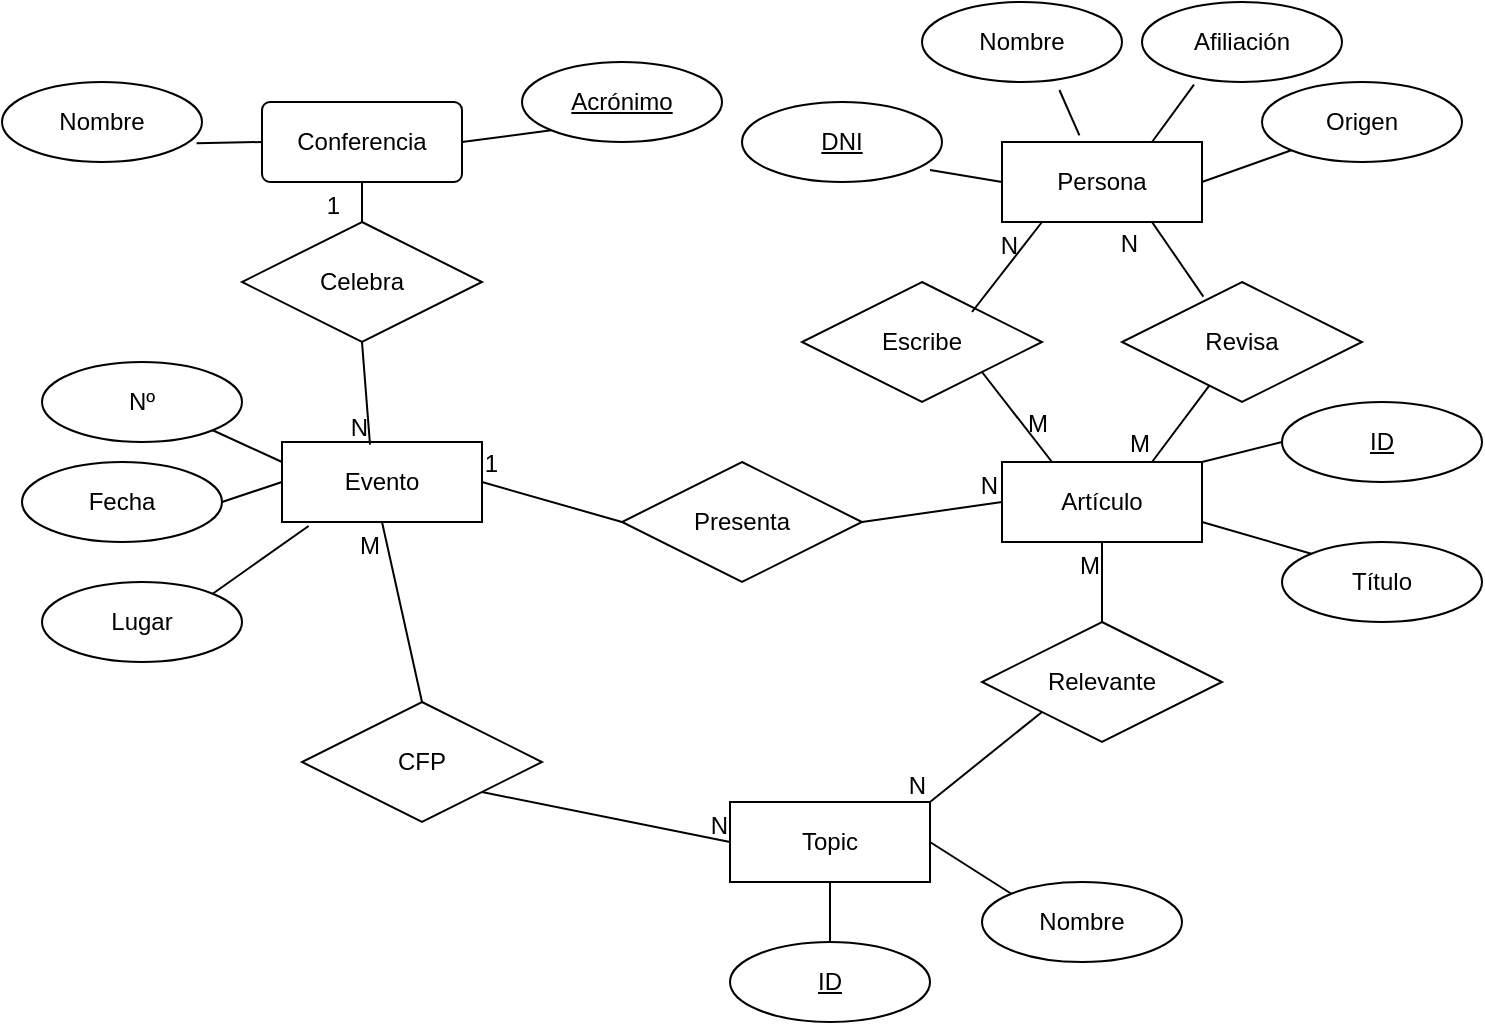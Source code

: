 <mxfile version="24.2.7" type="device">
  <diagram name="Page-1" id="LqHexHT5rfDWlKX80sSh">
    <mxGraphModel dx="1059" dy="595" grid="1" gridSize="10" guides="1" tooltips="1" connect="1" arrows="1" fold="1" page="1" pageScale="1" pageWidth="827" pageHeight="1169" math="0" shadow="0">
      <root>
        <mxCell id="0" />
        <mxCell id="1" parent="0" />
        <mxCell id="U-Xv2gkLQWu4PdF1UhBk-1" value="Conferencia" style="rounded=1;arcSize=10;whiteSpace=wrap;html=1;align=center;" vertex="1" parent="1">
          <mxGeometry x="130" y="60" width="100" height="40" as="geometry" />
        </mxCell>
        <mxCell id="U-Xv2gkLQWu4PdF1UhBk-2" value="Evento" style="whiteSpace=wrap;html=1;align=center;" vertex="1" parent="1">
          <mxGeometry x="140" y="230" width="100" height="40" as="geometry" />
        </mxCell>
        <mxCell id="U-Xv2gkLQWu4PdF1UhBk-3" value="Persona" style="whiteSpace=wrap;html=1;align=center;" vertex="1" parent="1">
          <mxGeometry x="500" y="80" width="100" height="40" as="geometry" />
        </mxCell>
        <mxCell id="U-Xv2gkLQWu4PdF1UhBk-4" value="Artículo" style="whiteSpace=wrap;html=1;align=center;" vertex="1" parent="1">
          <mxGeometry x="500" y="240" width="100" height="40" as="geometry" />
        </mxCell>
        <mxCell id="U-Xv2gkLQWu4PdF1UhBk-5" value="Topic" style="whiteSpace=wrap;html=1;align=center;" vertex="1" parent="1">
          <mxGeometry x="364" y="410" width="100" height="40" as="geometry" />
        </mxCell>
        <mxCell id="U-Xv2gkLQWu4PdF1UhBk-6" value="Celebra" style="shape=rhombus;perimeter=rhombusPerimeter;whiteSpace=wrap;html=1;align=center;" vertex="1" parent="1">
          <mxGeometry x="120" y="120" width="120" height="60" as="geometry" />
        </mxCell>
        <mxCell id="U-Xv2gkLQWu4PdF1UhBk-7" value="Escribe" style="shape=rhombus;perimeter=rhombusPerimeter;whiteSpace=wrap;html=1;align=center;" vertex="1" parent="1">
          <mxGeometry x="400" y="150" width="120" height="60" as="geometry" />
        </mxCell>
        <mxCell id="U-Xv2gkLQWu4PdF1UhBk-8" value="Revisa" style="shape=rhombus;perimeter=rhombusPerimeter;whiteSpace=wrap;html=1;align=center;" vertex="1" parent="1">
          <mxGeometry x="560" y="150" width="120" height="60" as="geometry" />
        </mxCell>
        <mxCell id="U-Xv2gkLQWu4PdF1UhBk-9" value="Presenta" style="shape=rhombus;perimeter=rhombusPerimeter;whiteSpace=wrap;html=1;align=center;" vertex="1" parent="1">
          <mxGeometry x="310" y="240" width="120" height="60" as="geometry" />
        </mxCell>
        <mxCell id="U-Xv2gkLQWu4PdF1UhBk-10" value="CFP" style="shape=rhombus;perimeter=rhombusPerimeter;whiteSpace=wrap;html=1;align=center;" vertex="1" parent="1">
          <mxGeometry x="150" y="360" width="120" height="60" as="geometry" />
        </mxCell>
        <mxCell id="U-Xv2gkLQWu4PdF1UhBk-11" value="Relevante" style="shape=rhombus;perimeter=rhombusPerimeter;whiteSpace=wrap;html=1;align=center;" vertex="1" parent="1">
          <mxGeometry x="490" y="320" width="120" height="60" as="geometry" />
        </mxCell>
        <mxCell id="U-Xv2gkLQWu4PdF1UhBk-12" value="" style="endArrow=none;html=1;rounded=0;entryX=0.25;entryY=1;entryDx=0;entryDy=0;exitX=1;exitY=0;exitDx=0;exitDy=0;" edge="1" parent="1">
          <mxGeometry relative="1" as="geometry">
            <mxPoint x="485" y="165" as="sourcePoint" />
            <mxPoint x="520" y="120" as="targetPoint" />
          </mxGeometry>
        </mxCell>
        <mxCell id="U-Xv2gkLQWu4PdF1UhBk-13" value="N" style="resizable=0;html=1;whiteSpace=wrap;align=right;verticalAlign=bottom;" connectable="0" vertex="1" parent="U-Xv2gkLQWu4PdF1UhBk-12">
          <mxGeometry x="1" relative="1" as="geometry">
            <mxPoint x="-10" y="20" as="offset" />
          </mxGeometry>
        </mxCell>
        <mxCell id="U-Xv2gkLQWu4PdF1UhBk-14" value="" style="endArrow=none;html=1;rounded=0;entryX=0.25;entryY=0;entryDx=0;entryDy=0;exitX=1;exitY=1;exitDx=0;exitDy=0;" edge="1" parent="1" source="U-Xv2gkLQWu4PdF1UhBk-7" target="U-Xv2gkLQWu4PdF1UhBk-4">
          <mxGeometry relative="1" as="geometry">
            <mxPoint x="330" y="230" as="sourcePoint" />
            <mxPoint x="490" y="230" as="targetPoint" />
          </mxGeometry>
        </mxCell>
        <mxCell id="U-Xv2gkLQWu4PdF1UhBk-15" value="M" style="resizable=0;html=1;whiteSpace=wrap;align=right;verticalAlign=bottom;" connectable="0" vertex="1" parent="U-Xv2gkLQWu4PdF1UhBk-14">
          <mxGeometry x="1" relative="1" as="geometry">
            <mxPoint y="-10" as="offset" />
          </mxGeometry>
        </mxCell>
        <mxCell id="U-Xv2gkLQWu4PdF1UhBk-16" value="" style="endArrow=none;html=1;rounded=0;entryX=0.75;entryY=1;entryDx=0;entryDy=0;exitX=0.339;exitY=0.122;exitDx=0;exitDy=0;exitPerimeter=0;" edge="1" parent="1" source="U-Xv2gkLQWu4PdF1UhBk-8" target="U-Xv2gkLQWu4PdF1UhBk-3">
          <mxGeometry relative="1" as="geometry">
            <mxPoint x="330" y="230" as="sourcePoint" />
            <mxPoint x="490" y="230" as="targetPoint" />
          </mxGeometry>
        </mxCell>
        <mxCell id="U-Xv2gkLQWu4PdF1UhBk-17" value="N" style="resizable=0;html=1;whiteSpace=wrap;align=right;verticalAlign=bottom;" connectable="0" vertex="1" parent="U-Xv2gkLQWu4PdF1UhBk-16">
          <mxGeometry x="1" relative="1" as="geometry">
            <mxPoint x="-5" y="20" as="offset" />
          </mxGeometry>
        </mxCell>
        <mxCell id="U-Xv2gkLQWu4PdF1UhBk-18" value="" style="endArrow=none;html=1;rounded=0;entryX=0.75;entryY=0;entryDx=0;entryDy=0;" edge="1" parent="1" source="U-Xv2gkLQWu4PdF1UhBk-8" target="U-Xv2gkLQWu4PdF1UhBk-4">
          <mxGeometry relative="1" as="geometry">
            <mxPoint x="330" y="230" as="sourcePoint" />
            <mxPoint x="490" y="230" as="targetPoint" />
          </mxGeometry>
        </mxCell>
        <mxCell id="U-Xv2gkLQWu4PdF1UhBk-19" value="M" style="resizable=0;html=1;whiteSpace=wrap;align=right;verticalAlign=bottom;" connectable="0" vertex="1" parent="U-Xv2gkLQWu4PdF1UhBk-18">
          <mxGeometry x="1" relative="1" as="geometry" />
        </mxCell>
        <mxCell id="U-Xv2gkLQWu4PdF1UhBk-20" value="" style="endArrow=none;html=1;rounded=0;entryX=1;entryY=0;entryDx=0;entryDy=0;exitX=0;exitY=1;exitDx=0;exitDy=0;" edge="1" parent="1" source="U-Xv2gkLQWu4PdF1UhBk-11" target="U-Xv2gkLQWu4PdF1UhBk-5">
          <mxGeometry relative="1" as="geometry">
            <mxPoint x="330" y="230" as="sourcePoint" />
            <mxPoint x="490" y="230" as="targetPoint" />
          </mxGeometry>
        </mxCell>
        <mxCell id="U-Xv2gkLQWu4PdF1UhBk-21" value="N" style="resizable=0;html=1;whiteSpace=wrap;align=right;verticalAlign=bottom;" connectable="0" vertex="1" parent="U-Xv2gkLQWu4PdF1UhBk-20">
          <mxGeometry x="1" relative="1" as="geometry" />
        </mxCell>
        <mxCell id="U-Xv2gkLQWu4PdF1UhBk-22" value="" style="endArrow=none;html=1;rounded=0;entryX=0.5;entryY=1;entryDx=0;entryDy=0;exitX=0.5;exitY=0;exitDx=0;exitDy=0;" edge="1" parent="1" source="U-Xv2gkLQWu4PdF1UhBk-11" target="U-Xv2gkLQWu4PdF1UhBk-4">
          <mxGeometry relative="1" as="geometry">
            <mxPoint x="330" y="230" as="sourcePoint" />
            <mxPoint x="490" y="230" as="targetPoint" />
          </mxGeometry>
        </mxCell>
        <mxCell id="U-Xv2gkLQWu4PdF1UhBk-23" value="M" style="resizable=0;html=1;whiteSpace=wrap;align=right;verticalAlign=bottom;" connectable="0" vertex="1" parent="U-Xv2gkLQWu4PdF1UhBk-22">
          <mxGeometry x="1" relative="1" as="geometry">
            <mxPoint y="20" as="offset" />
          </mxGeometry>
        </mxCell>
        <mxCell id="U-Xv2gkLQWu4PdF1UhBk-24" value="" style="endArrow=none;html=1;rounded=0;entryX=0;entryY=0.5;entryDx=0;entryDy=0;exitX=1;exitY=1;exitDx=0;exitDy=0;" edge="1" parent="1" source="U-Xv2gkLQWu4PdF1UhBk-10" target="U-Xv2gkLQWu4PdF1UhBk-5">
          <mxGeometry relative="1" as="geometry">
            <mxPoint x="330" y="230" as="sourcePoint" />
            <mxPoint x="490" y="230" as="targetPoint" />
          </mxGeometry>
        </mxCell>
        <mxCell id="U-Xv2gkLQWu4PdF1UhBk-25" value="N" style="resizable=0;html=1;whiteSpace=wrap;align=right;verticalAlign=bottom;" connectable="0" vertex="1" parent="U-Xv2gkLQWu4PdF1UhBk-24">
          <mxGeometry x="1" relative="1" as="geometry" />
        </mxCell>
        <mxCell id="U-Xv2gkLQWu4PdF1UhBk-26" value="" style="endArrow=none;html=1;rounded=0;entryX=0.5;entryY=1;entryDx=0;entryDy=0;exitX=0.5;exitY=0;exitDx=0;exitDy=0;" edge="1" parent="1" source="U-Xv2gkLQWu4PdF1UhBk-10" target="U-Xv2gkLQWu4PdF1UhBk-2">
          <mxGeometry relative="1" as="geometry">
            <mxPoint x="330" y="230" as="sourcePoint" />
            <mxPoint x="490" y="230" as="targetPoint" />
          </mxGeometry>
        </mxCell>
        <mxCell id="U-Xv2gkLQWu4PdF1UhBk-27" value="M" style="resizable=0;html=1;whiteSpace=wrap;align=right;verticalAlign=bottom;" connectable="0" vertex="1" parent="U-Xv2gkLQWu4PdF1UhBk-26">
          <mxGeometry x="1" relative="1" as="geometry">
            <mxPoint y="20" as="offset" />
          </mxGeometry>
        </mxCell>
        <mxCell id="U-Xv2gkLQWu4PdF1UhBk-28" value="" style="endArrow=none;html=1;rounded=0;entryX=0.44;entryY=0.033;entryDx=0;entryDy=0;entryPerimeter=0;exitX=0.5;exitY=1;exitDx=0;exitDy=0;" edge="1" parent="1" source="U-Xv2gkLQWu4PdF1UhBk-6" target="U-Xv2gkLQWu4PdF1UhBk-2">
          <mxGeometry relative="1" as="geometry">
            <mxPoint x="330" y="230" as="sourcePoint" />
            <mxPoint x="490" y="230" as="targetPoint" />
          </mxGeometry>
        </mxCell>
        <mxCell id="U-Xv2gkLQWu4PdF1UhBk-29" value="N" style="resizable=0;html=1;whiteSpace=wrap;align=right;verticalAlign=bottom;" connectable="0" vertex="1" parent="U-Xv2gkLQWu4PdF1UhBk-28">
          <mxGeometry x="1" relative="1" as="geometry" />
        </mxCell>
        <mxCell id="U-Xv2gkLQWu4PdF1UhBk-30" value="" style="endArrow=none;html=1;rounded=0;entryX=0.5;entryY=1;entryDx=0;entryDy=0;exitX=0.5;exitY=0;exitDx=0;exitDy=0;" edge="1" parent="1" source="U-Xv2gkLQWu4PdF1UhBk-6" target="U-Xv2gkLQWu4PdF1UhBk-1">
          <mxGeometry relative="1" as="geometry">
            <mxPoint x="330" y="230" as="sourcePoint" />
            <mxPoint x="490" y="230" as="targetPoint" />
          </mxGeometry>
        </mxCell>
        <mxCell id="U-Xv2gkLQWu4PdF1UhBk-31" value="1" style="resizable=0;html=1;whiteSpace=wrap;align=right;verticalAlign=bottom;" connectable="0" vertex="1" parent="U-Xv2gkLQWu4PdF1UhBk-30">
          <mxGeometry x="1" relative="1" as="geometry">
            <mxPoint x="-10" y="20" as="offset" />
          </mxGeometry>
        </mxCell>
        <mxCell id="U-Xv2gkLQWu4PdF1UhBk-32" value="" style="endArrow=none;html=1;rounded=0;entryX=0;entryY=0.5;entryDx=0;entryDy=0;exitX=1;exitY=0.5;exitDx=0;exitDy=0;" edge="1" parent="1" source="U-Xv2gkLQWu4PdF1UhBk-9" target="U-Xv2gkLQWu4PdF1UhBk-4">
          <mxGeometry relative="1" as="geometry">
            <mxPoint x="330" y="230" as="sourcePoint" />
            <mxPoint x="490" y="230" as="targetPoint" />
          </mxGeometry>
        </mxCell>
        <mxCell id="U-Xv2gkLQWu4PdF1UhBk-33" value="N" style="resizable=0;html=1;whiteSpace=wrap;align=right;verticalAlign=bottom;" connectable="0" vertex="1" parent="U-Xv2gkLQWu4PdF1UhBk-32">
          <mxGeometry x="1" relative="1" as="geometry" />
        </mxCell>
        <mxCell id="U-Xv2gkLQWu4PdF1UhBk-34" value="" style="endArrow=none;html=1;rounded=0;entryX=1;entryY=0.5;entryDx=0;entryDy=0;exitX=0;exitY=0.5;exitDx=0;exitDy=0;" edge="1" parent="1" source="U-Xv2gkLQWu4PdF1UhBk-9" target="U-Xv2gkLQWu4PdF1UhBk-2">
          <mxGeometry relative="1" as="geometry">
            <mxPoint x="330" y="230" as="sourcePoint" />
            <mxPoint x="490" y="230" as="targetPoint" />
          </mxGeometry>
        </mxCell>
        <mxCell id="U-Xv2gkLQWu4PdF1UhBk-35" value="1" style="resizable=0;html=1;whiteSpace=wrap;align=right;verticalAlign=bottom;" connectable="0" vertex="1" parent="U-Xv2gkLQWu4PdF1UhBk-34">
          <mxGeometry x="1" relative="1" as="geometry">
            <mxPoint x="10" as="offset" />
          </mxGeometry>
        </mxCell>
        <mxCell id="U-Xv2gkLQWu4PdF1UhBk-36" value="Nombre" style="ellipse;whiteSpace=wrap;html=1;align=center;" vertex="1" parent="1">
          <mxGeometry y="50" width="100" height="40" as="geometry" />
        </mxCell>
        <mxCell id="U-Xv2gkLQWu4PdF1UhBk-37" value="Acrónimo" style="ellipse;whiteSpace=wrap;html=1;align=center;fontStyle=4;" vertex="1" parent="1">
          <mxGeometry x="260" y="40" width="100" height="40" as="geometry" />
        </mxCell>
        <mxCell id="U-Xv2gkLQWu4PdF1UhBk-38" value="" style="endArrow=none;html=1;rounded=0;entryX=0;entryY=1;entryDx=0;entryDy=0;exitX=1;exitY=0.5;exitDx=0;exitDy=0;" edge="1" parent="1" source="U-Xv2gkLQWu4PdF1UhBk-1" target="U-Xv2gkLQWu4PdF1UhBk-37">
          <mxGeometry relative="1" as="geometry">
            <mxPoint x="330" y="230" as="sourcePoint" />
            <mxPoint x="490" y="230" as="targetPoint" />
          </mxGeometry>
        </mxCell>
        <mxCell id="U-Xv2gkLQWu4PdF1UhBk-39" value="" style="endArrow=none;html=1;rounded=0;entryX=0.973;entryY=0.767;entryDx=0;entryDy=0;entryPerimeter=0;exitX=0;exitY=0.5;exitDx=0;exitDy=0;" edge="1" parent="1" source="U-Xv2gkLQWu4PdF1UhBk-1" target="U-Xv2gkLQWu4PdF1UhBk-36">
          <mxGeometry relative="1" as="geometry">
            <mxPoint x="330" y="230" as="sourcePoint" />
            <mxPoint x="490" y="230" as="targetPoint" />
          </mxGeometry>
        </mxCell>
        <mxCell id="U-Xv2gkLQWu4PdF1UhBk-40" value="Nº" style="ellipse;whiteSpace=wrap;html=1;align=center;" vertex="1" parent="1">
          <mxGeometry x="20" y="190" width="100" height="40" as="geometry" />
        </mxCell>
        <mxCell id="U-Xv2gkLQWu4PdF1UhBk-42" value="Fecha" style="ellipse;whiteSpace=wrap;html=1;align=center;" vertex="1" parent="1">
          <mxGeometry x="10" y="240" width="100" height="40" as="geometry" />
        </mxCell>
        <mxCell id="U-Xv2gkLQWu4PdF1UhBk-43" value="Lugar" style="ellipse;whiteSpace=wrap;html=1;align=center;" vertex="1" parent="1">
          <mxGeometry x="20" y="300" width="100" height="40" as="geometry" />
        </mxCell>
        <mxCell id="U-Xv2gkLQWu4PdF1UhBk-44" value="" style="endArrow=none;html=1;rounded=0;entryX=0;entryY=0.25;entryDx=0;entryDy=0;exitX=1;exitY=1;exitDx=0;exitDy=0;" edge="1" parent="1" source="U-Xv2gkLQWu4PdF1UhBk-40" target="U-Xv2gkLQWu4PdF1UhBk-2">
          <mxGeometry relative="1" as="geometry">
            <mxPoint y="230" as="sourcePoint" />
            <mxPoint x="160" y="230" as="targetPoint" />
          </mxGeometry>
        </mxCell>
        <mxCell id="U-Xv2gkLQWu4PdF1UhBk-45" value="" style="endArrow=none;html=1;rounded=0;entryX=0;entryY=0.5;entryDx=0;entryDy=0;exitX=1;exitY=0.5;exitDx=0;exitDy=0;" edge="1" parent="1" source="U-Xv2gkLQWu4PdF1UhBk-42" target="U-Xv2gkLQWu4PdF1UhBk-2">
          <mxGeometry relative="1" as="geometry">
            <mxPoint y="230" as="sourcePoint" />
            <mxPoint x="160" y="230" as="targetPoint" />
          </mxGeometry>
        </mxCell>
        <mxCell id="U-Xv2gkLQWu4PdF1UhBk-46" value="" style="endArrow=none;html=1;rounded=0;entryX=0.133;entryY=1.05;entryDx=0;entryDy=0;entryPerimeter=0;exitX=1;exitY=0;exitDx=0;exitDy=0;" edge="1" parent="1" source="U-Xv2gkLQWu4PdF1UhBk-43" target="U-Xv2gkLQWu4PdF1UhBk-2">
          <mxGeometry relative="1" as="geometry">
            <mxPoint y="230" as="sourcePoint" />
            <mxPoint x="160" y="230" as="targetPoint" />
          </mxGeometry>
        </mxCell>
        <mxCell id="U-Xv2gkLQWu4PdF1UhBk-47" value="ID" style="ellipse;whiteSpace=wrap;html=1;align=center;fontStyle=4;" vertex="1" parent="1">
          <mxGeometry x="640" y="210" width="100" height="40" as="geometry" />
        </mxCell>
        <mxCell id="U-Xv2gkLQWu4PdF1UhBk-48" value="" style="endArrow=none;html=1;rounded=0;entryX=0;entryY=0.5;entryDx=0;entryDy=0;exitX=1;exitY=0;exitDx=0;exitDy=0;" edge="1" parent="1" source="U-Xv2gkLQWu4PdF1UhBk-4" target="U-Xv2gkLQWu4PdF1UhBk-47">
          <mxGeometry relative="1" as="geometry">
            <mxPoint x="450" y="230" as="sourcePoint" />
            <mxPoint x="610" y="230" as="targetPoint" />
          </mxGeometry>
        </mxCell>
        <mxCell id="U-Xv2gkLQWu4PdF1UhBk-49" value="Título" style="ellipse;whiteSpace=wrap;html=1;align=center;" vertex="1" parent="1">
          <mxGeometry x="640" y="280" width="100" height="40" as="geometry" />
        </mxCell>
        <mxCell id="U-Xv2gkLQWu4PdF1UhBk-50" value="" style="endArrow=none;html=1;rounded=0;entryX=0;entryY=0;entryDx=0;entryDy=0;exitX=1;exitY=0.75;exitDx=0;exitDy=0;" edge="1" parent="1" source="U-Xv2gkLQWu4PdF1UhBk-4" target="U-Xv2gkLQWu4PdF1UhBk-49">
          <mxGeometry relative="1" as="geometry">
            <mxPoint x="450" y="230" as="sourcePoint" />
            <mxPoint x="610" y="230" as="targetPoint" />
          </mxGeometry>
        </mxCell>
        <mxCell id="U-Xv2gkLQWu4PdF1UhBk-51" value="Nombre" style="ellipse;whiteSpace=wrap;html=1;align=center;" vertex="1" parent="1">
          <mxGeometry x="490" y="450" width="100" height="40" as="geometry" />
        </mxCell>
        <mxCell id="U-Xv2gkLQWu4PdF1UhBk-52" value="ID" style="ellipse;whiteSpace=wrap;html=1;align=center;fontStyle=4;" vertex="1" parent="1">
          <mxGeometry x="364" y="480" width="100" height="40" as="geometry" />
        </mxCell>
        <mxCell id="U-Xv2gkLQWu4PdF1UhBk-54" value="" style="endArrow=none;html=1;rounded=0;entryX=0;entryY=0;entryDx=0;entryDy=0;exitX=1;exitY=0.5;exitDx=0;exitDy=0;" edge="1" parent="1" source="U-Xv2gkLQWu4PdF1UhBk-5" target="U-Xv2gkLQWu4PdF1UhBk-51">
          <mxGeometry relative="1" as="geometry">
            <mxPoint x="450" y="300" as="sourcePoint" />
            <mxPoint x="610" y="300" as="targetPoint" />
          </mxGeometry>
        </mxCell>
        <mxCell id="U-Xv2gkLQWu4PdF1UhBk-55" value="" style="endArrow=none;html=1;rounded=0;entryX=0.5;entryY=0;entryDx=0;entryDy=0;exitX=0.5;exitY=1;exitDx=0;exitDy=0;" edge="1" parent="1" source="U-Xv2gkLQWu4PdF1UhBk-5" target="U-Xv2gkLQWu4PdF1UhBk-52">
          <mxGeometry relative="1" as="geometry">
            <mxPoint x="450" y="300" as="sourcePoint" />
            <mxPoint x="610" y="300" as="targetPoint" />
          </mxGeometry>
        </mxCell>
        <mxCell id="U-Xv2gkLQWu4PdF1UhBk-56" value="Nombre" style="ellipse;whiteSpace=wrap;html=1;align=center;" vertex="1" parent="1">
          <mxGeometry x="460" y="10" width="100" height="40" as="geometry" />
        </mxCell>
        <mxCell id="U-Xv2gkLQWu4PdF1UhBk-57" value="Afiliación" style="ellipse;whiteSpace=wrap;html=1;align=center;" vertex="1" parent="1">
          <mxGeometry x="570" y="10" width="100" height="40" as="geometry" />
        </mxCell>
        <mxCell id="U-Xv2gkLQWu4PdF1UhBk-58" value="Origen" style="ellipse;whiteSpace=wrap;html=1;align=center;" vertex="1" parent="1">
          <mxGeometry x="630" y="50" width="100" height="40" as="geometry" />
        </mxCell>
        <mxCell id="U-Xv2gkLQWu4PdF1UhBk-59" value="DNI" style="ellipse;whiteSpace=wrap;html=1;align=center;fontStyle=4;" vertex="1" parent="1">
          <mxGeometry x="370" y="60" width="100" height="40" as="geometry" />
        </mxCell>
        <mxCell id="U-Xv2gkLQWu4PdF1UhBk-60" value="" style="endArrow=none;html=1;rounded=0;entryX=0;entryY=1;entryDx=0;entryDy=0;exitX=1;exitY=0.5;exitDx=0;exitDy=0;" edge="1" parent="1" source="U-Xv2gkLQWu4PdF1UhBk-3" target="U-Xv2gkLQWu4PdF1UhBk-58">
          <mxGeometry relative="1" as="geometry">
            <mxPoint x="450" y="180" as="sourcePoint" />
            <mxPoint x="610" y="180" as="targetPoint" />
          </mxGeometry>
        </mxCell>
        <mxCell id="U-Xv2gkLQWu4PdF1UhBk-61" value="" style="endArrow=none;html=1;rounded=0;entryX=0.26;entryY=1.033;entryDx=0;entryDy=0;entryPerimeter=0;exitX=0.75;exitY=0;exitDx=0;exitDy=0;" edge="1" parent="1" source="U-Xv2gkLQWu4PdF1UhBk-3" target="U-Xv2gkLQWu4PdF1UhBk-57">
          <mxGeometry relative="1" as="geometry">
            <mxPoint x="450" y="180" as="sourcePoint" />
            <mxPoint x="610" y="180" as="targetPoint" />
          </mxGeometry>
        </mxCell>
        <mxCell id="U-Xv2gkLQWu4PdF1UhBk-62" value="" style="endArrow=none;html=1;rounded=0;entryX=0.687;entryY=1.1;entryDx=0;entryDy=0;entryPerimeter=0;exitX=0.387;exitY=-0.083;exitDx=0;exitDy=0;exitPerimeter=0;" edge="1" parent="1" source="U-Xv2gkLQWu4PdF1UhBk-3" target="U-Xv2gkLQWu4PdF1UhBk-56">
          <mxGeometry relative="1" as="geometry">
            <mxPoint x="450" y="180" as="sourcePoint" />
            <mxPoint x="610" y="180" as="targetPoint" />
          </mxGeometry>
        </mxCell>
        <mxCell id="U-Xv2gkLQWu4PdF1UhBk-63" value="" style="endArrow=none;html=1;rounded=0;entryX=0.94;entryY=0.85;entryDx=0;entryDy=0;entryPerimeter=0;exitX=0;exitY=0.5;exitDx=0;exitDy=0;" edge="1" parent="1" source="U-Xv2gkLQWu4PdF1UhBk-3" target="U-Xv2gkLQWu4PdF1UhBk-59">
          <mxGeometry relative="1" as="geometry">
            <mxPoint x="450" y="180" as="sourcePoint" />
            <mxPoint x="610" y="180" as="targetPoint" />
          </mxGeometry>
        </mxCell>
      </root>
    </mxGraphModel>
  </diagram>
</mxfile>
